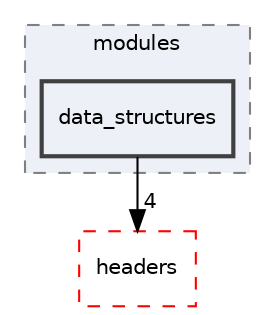 digraph "src/modules/data_structures"
{
 // LATEX_PDF_SIZE
  edge [fontname="Helvetica",fontsize="10",labelfontname="Helvetica",labelfontsize="10"];
  node [fontname="Helvetica",fontsize="10",shape=record];
  compound=true
  subgraph clusterdir_ddb4d7e95cc2d6c8e1ade10a20d7247d {
    graph [ bgcolor="#edf0f7", pencolor="grey50", style="filled,dashed,", label="modules", fontname="Helvetica", fontsize="10", URL="dir_ddb4d7e95cc2d6c8e1ade10a20d7247d.html"]
  dir_ad692fca60ec15013bd9ac5ec0354c3d [shape=box, label="data_structures", style="filled,bold,", fillcolor="#edf0f7", color="grey25", URL="dir_ad692fca60ec15013bd9ac5ec0354c3d.html"];
  }
  dir_d0381950fc41278198232cb047ffc1f9 [shape=box, label="headers", style="dashed,", fillcolor="#edf0f7", color="red", URL="dir_d0381950fc41278198232cb047ffc1f9.html"];
  dir_ad692fca60ec15013bd9ac5ec0354c3d->dir_d0381950fc41278198232cb047ffc1f9 [headlabel="4", labeldistance=1.5 headhref="dir_000001_000003.html"];
}
